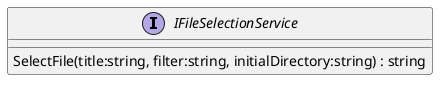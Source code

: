 @startuml
interface IFileSelectionService {
    SelectFile(title:string, filter:string, initialDirectory:string) : string
}
@enduml
